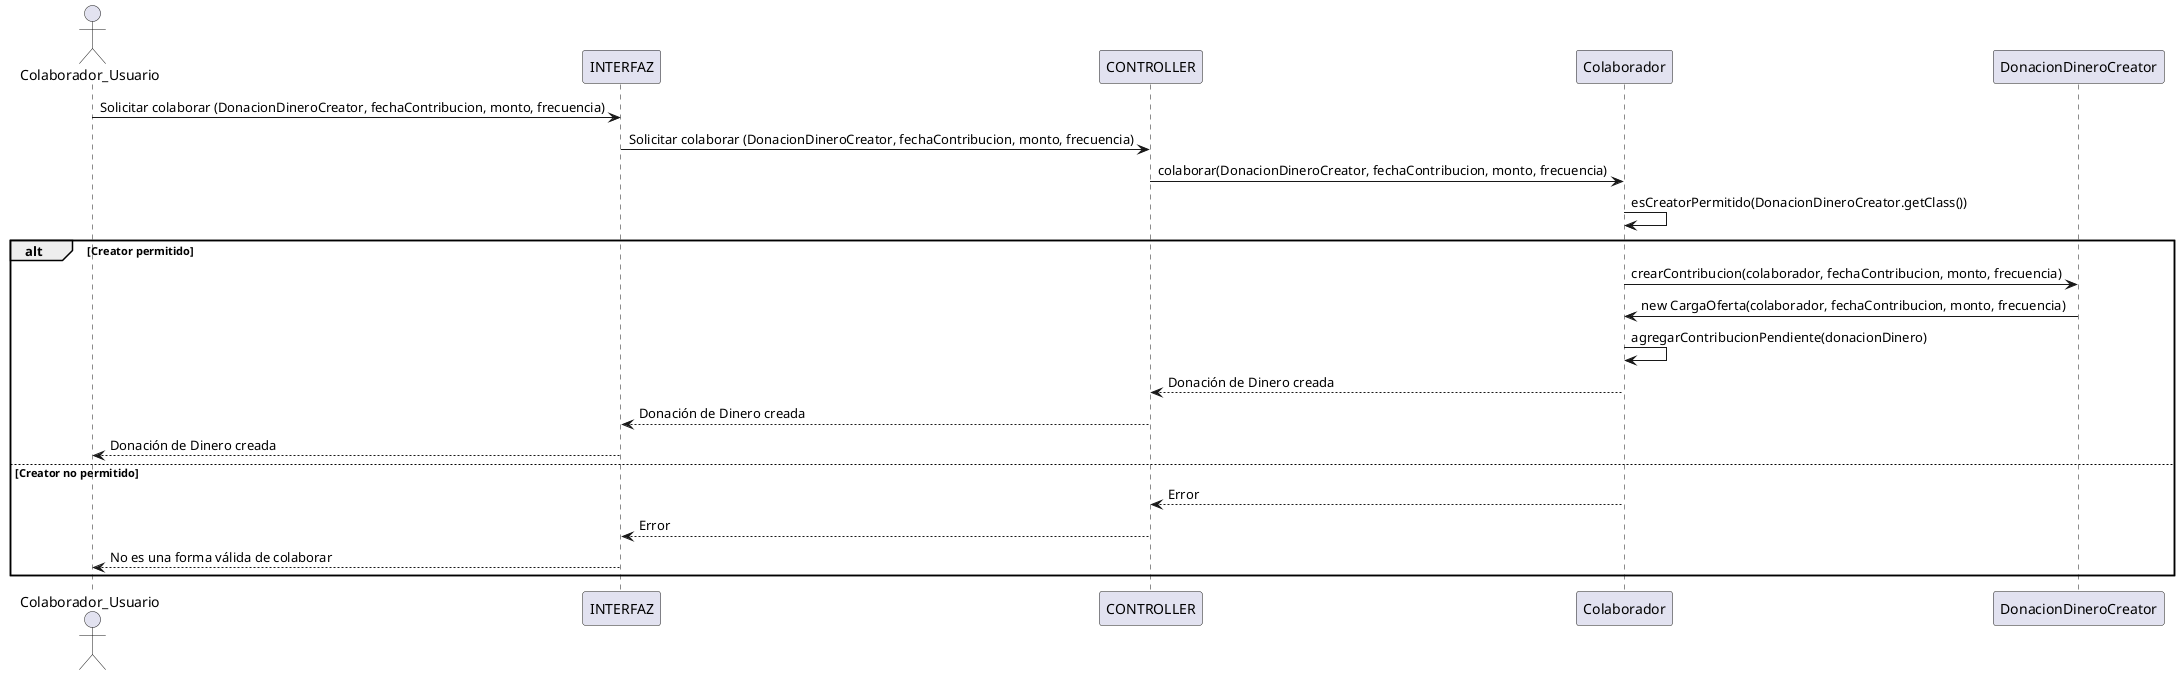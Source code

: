 @startuml donar_dinero_colaborar
actor Colaborador_Usuario as User
participant INTERFAZ
participant CONTROLLER
participant "Colaborador" as Colaborador
participant "DonacionDineroCreator" as DonarDineroCreator

User -> INTERFAZ: Solicitar colaborar (DonacionDineroCreator, fechaContribucion, monto, frecuencia)
INTERFAZ -> CONTROLLER: Solicitar colaborar (DonacionDineroCreator, fechaContribucion, monto, frecuencia)
CONTROLLER -> Colaborador: colaborar(DonacionDineroCreator, fechaContribucion, monto, frecuencia)
Colaborador -> Colaborador: esCreatorPermitido(DonacionDineroCreator.getClass())
alt Creator permitido
    Colaborador -> DonarDineroCreator: crearContribucion(colaborador, fechaContribucion, monto, frecuencia)
    DonarDineroCreator -> Colaborador: new CargaOferta(colaborador, fechaContribucion, monto, frecuencia)
    Colaborador -> Colaborador: agregarContribucionPendiente(donacionDinero)
    Colaborador --> CONTROLLER: Donación de Dinero creada
    CONTROLLER --> INTERFAZ: Donación de Dinero creada
    INTERFAZ --> User: Donación de Dinero creada
else Creator no permitido
    Colaborador --> CONTROLLER: Error
    CONTROLLER --> INTERFAZ: Error
    INTERFAZ --> User: No es una forma válida de colaborar
end
@enduml
